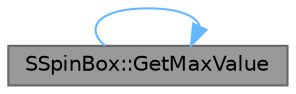 digraph "SSpinBox::GetMaxValue"
{
 // INTERACTIVE_SVG=YES
 // LATEX_PDF_SIZE
  bgcolor="transparent";
  edge [fontname=Helvetica,fontsize=10,labelfontname=Helvetica,labelfontsize=10];
  node [fontname=Helvetica,fontsize=10,shape=box,height=0.2,width=0.4];
  rankdir="LR";
  Node1 [id="Node000001",label="SSpinBox::GetMaxValue",height=0.2,width=0.4,color="gray40", fillcolor="grey60", style="filled", fontcolor="black",tooltip="See the MaxValue attribute."];
  Node1 -> Node1 [id="edge1_Node000001_Node000001",color="steelblue1",style="solid",tooltip=" "];
}
